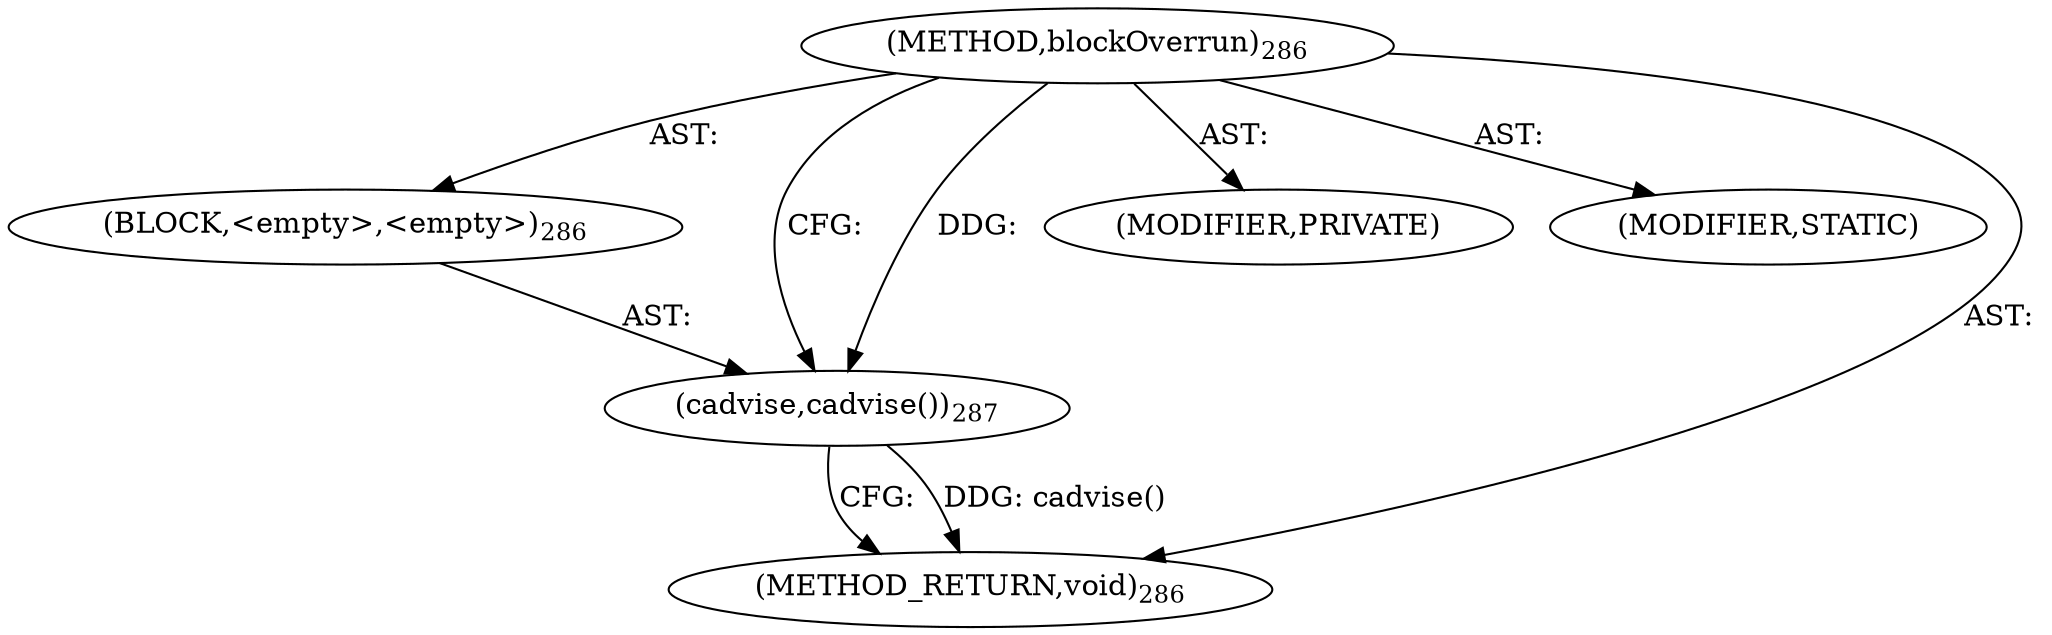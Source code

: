 digraph "blockOverrun" {  
"111669149707" [label = <(METHOD,blockOverrun)<SUB>286</SUB>> ]
"25769803803" [label = <(BLOCK,&lt;empty&gt;,&lt;empty&gt;)<SUB>286</SUB>> ]
"30064771264" [label = <(cadvise,cadvise())<SUB>287</SUB>> ]
"133143986240" [label = <(MODIFIER,PRIVATE)> ]
"133143986241" [label = <(MODIFIER,STATIC)> ]
"128849018891" [label = <(METHOD_RETURN,void)<SUB>286</SUB>> ]
  "111669149707" -> "25769803803"  [ label = "AST: "] 
  "111669149707" -> "133143986240"  [ label = "AST: "] 
  "111669149707" -> "133143986241"  [ label = "AST: "] 
  "111669149707" -> "128849018891"  [ label = "AST: "] 
  "25769803803" -> "30064771264"  [ label = "AST: "] 
  "30064771264" -> "128849018891"  [ label = "CFG: "] 
  "111669149707" -> "30064771264"  [ label = "CFG: "] 
  "30064771264" -> "128849018891"  [ label = "DDG: cadvise()"] 
  "111669149707" -> "30064771264"  [ label = "DDG: "] 
}
